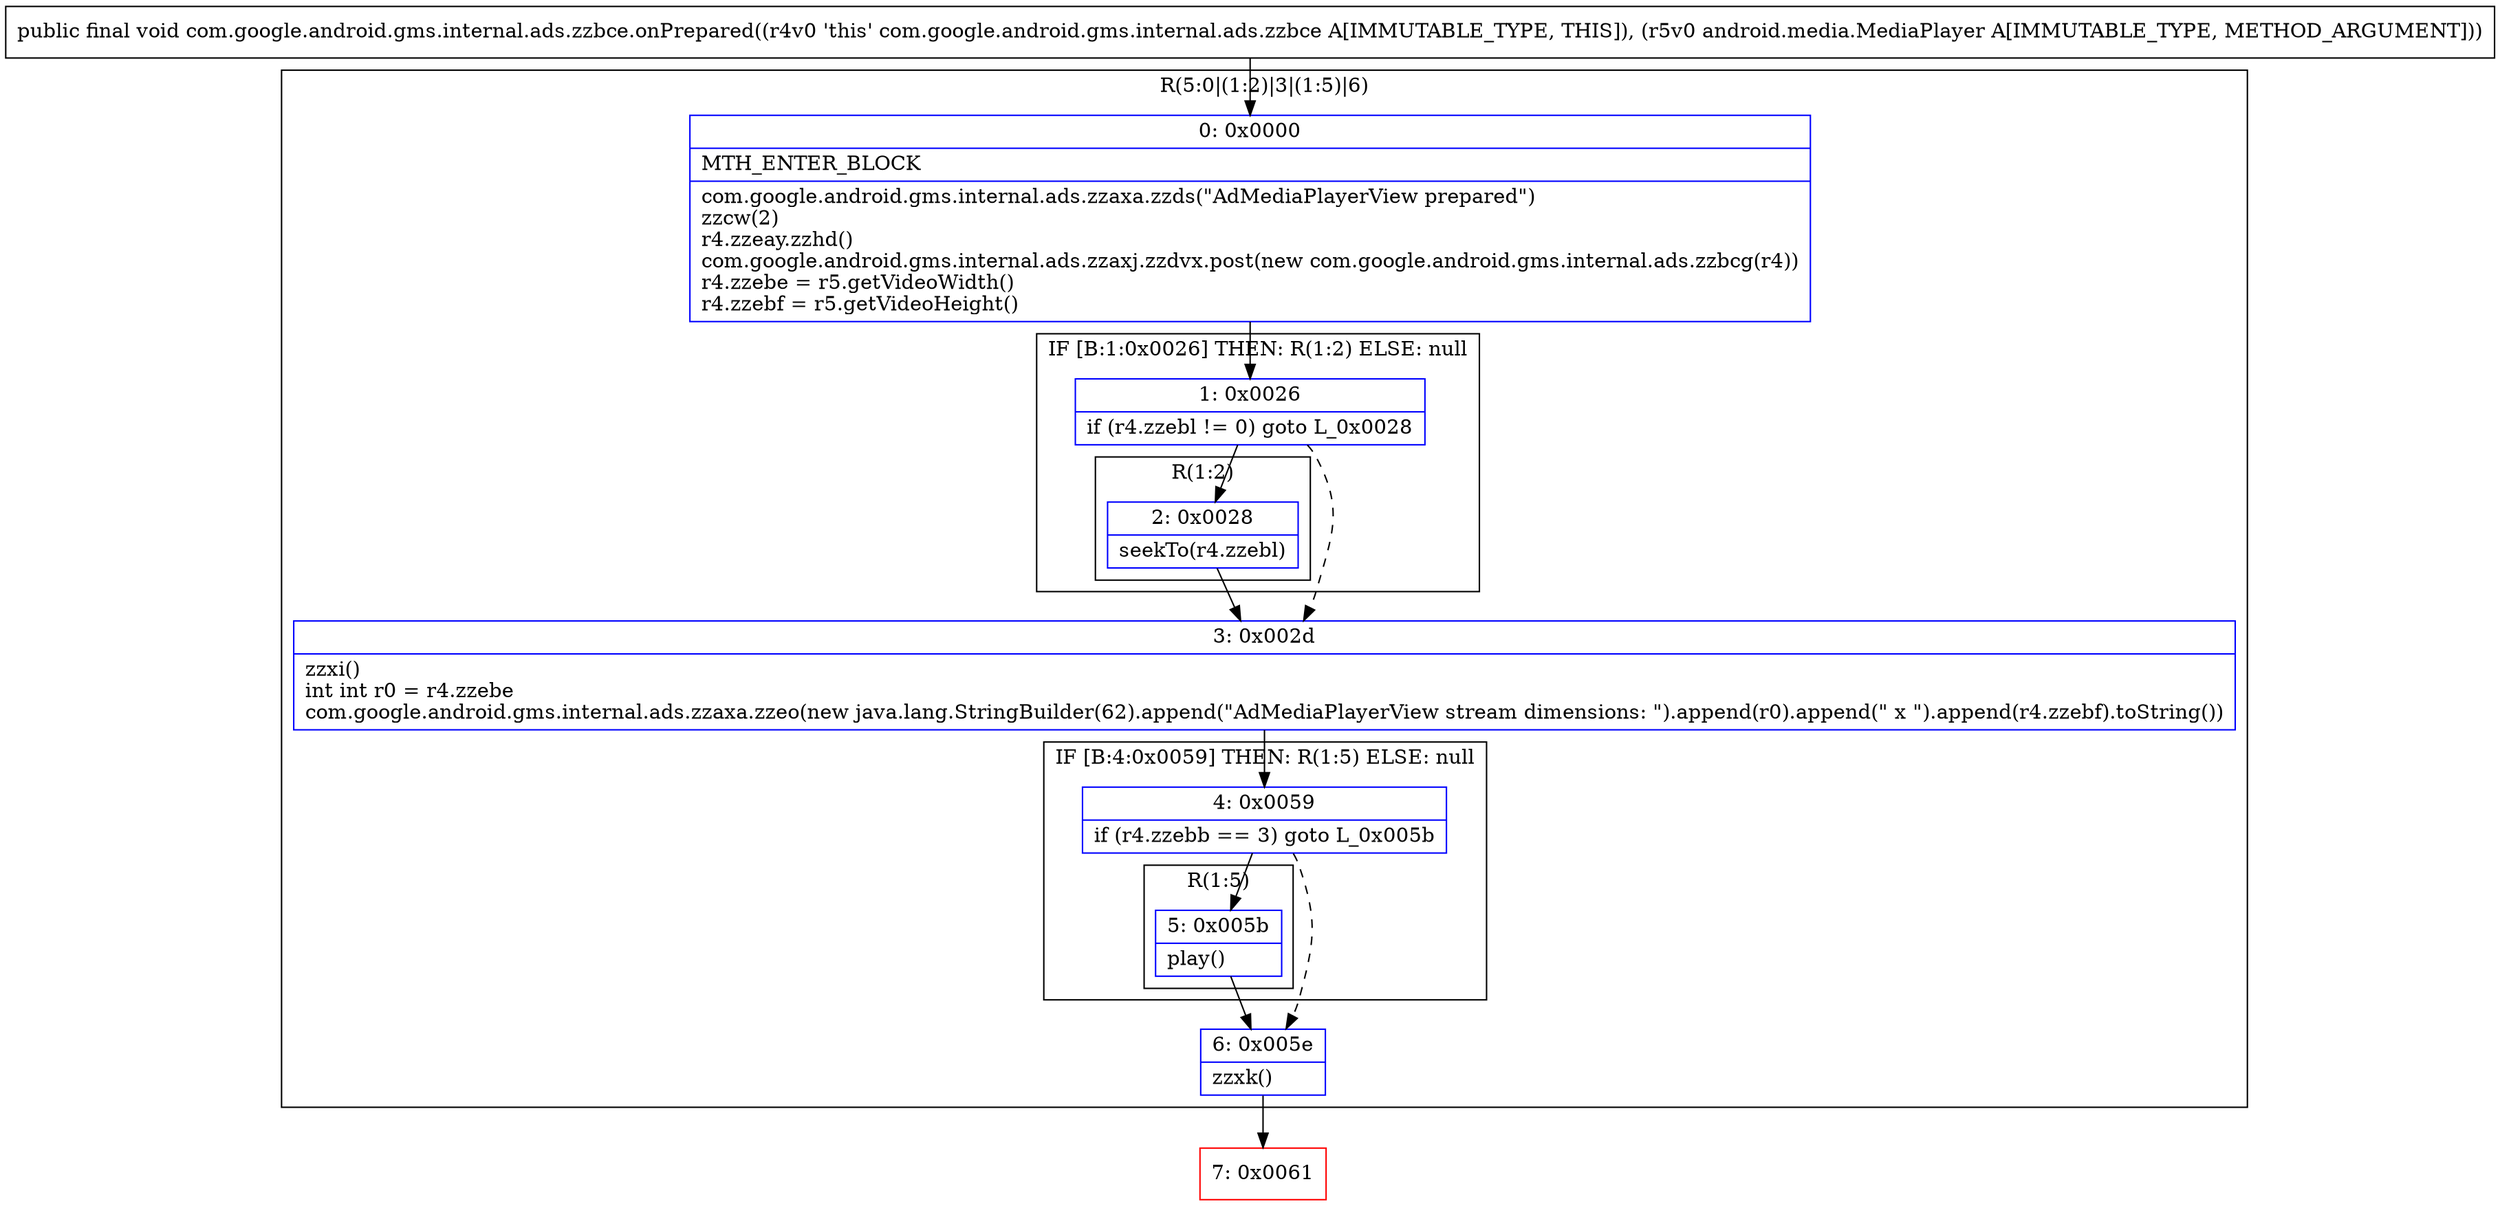 digraph "CFG forcom.google.android.gms.internal.ads.zzbce.onPrepared(Landroid\/media\/MediaPlayer;)V" {
subgraph cluster_Region_1838699399 {
label = "R(5:0|(1:2)|3|(1:5)|6)";
node [shape=record,color=blue];
Node_0 [shape=record,label="{0\:\ 0x0000|MTH_ENTER_BLOCK\l|com.google.android.gms.internal.ads.zzaxa.zzds(\"AdMediaPlayerView prepared\")\lzzcw(2)\lr4.zzeay.zzhd()\lcom.google.android.gms.internal.ads.zzaxj.zzdvx.post(new com.google.android.gms.internal.ads.zzbcg(r4))\lr4.zzebe = r5.getVideoWidth()\lr4.zzebf = r5.getVideoHeight()\l}"];
subgraph cluster_IfRegion_1376552996 {
label = "IF [B:1:0x0026] THEN: R(1:2) ELSE: null";
node [shape=record,color=blue];
Node_1 [shape=record,label="{1\:\ 0x0026|if (r4.zzebl != 0) goto L_0x0028\l}"];
subgraph cluster_Region_1869368891 {
label = "R(1:2)";
node [shape=record,color=blue];
Node_2 [shape=record,label="{2\:\ 0x0028|seekTo(r4.zzebl)\l}"];
}
}
Node_3 [shape=record,label="{3\:\ 0x002d|zzxi()\lint int r0 = r4.zzebe\lcom.google.android.gms.internal.ads.zzaxa.zzeo(new java.lang.StringBuilder(62).append(\"AdMediaPlayerView stream dimensions: \").append(r0).append(\" x \").append(r4.zzebf).toString())\l}"];
subgraph cluster_IfRegion_428452753 {
label = "IF [B:4:0x0059] THEN: R(1:5) ELSE: null";
node [shape=record,color=blue];
Node_4 [shape=record,label="{4\:\ 0x0059|if (r4.zzebb == 3) goto L_0x005b\l}"];
subgraph cluster_Region_1890480046 {
label = "R(1:5)";
node [shape=record,color=blue];
Node_5 [shape=record,label="{5\:\ 0x005b|play()\l}"];
}
}
Node_6 [shape=record,label="{6\:\ 0x005e|zzxk()\l}"];
}
Node_7 [shape=record,color=red,label="{7\:\ 0x0061}"];
MethodNode[shape=record,label="{public final void com.google.android.gms.internal.ads.zzbce.onPrepared((r4v0 'this' com.google.android.gms.internal.ads.zzbce A[IMMUTABLE_TYPE, THIS]), (r5v0 android.media.MediaPlayer A[IMMUTABLE_TYPE, METHOD_ARGUMENT])) }"];
MethodNode -> Node_0;
Node_0 -> Node_1;
Node_1 -> Node_2;
Node_1 -> Node_3[style=dashed];
Node_2 -> Node_3;
Node_3 -> Node_4;
Node_4 -> Node_5;
Node_4 -> Node_6[style=dashed];
Node_5 -> Node_6;
Node_6 -> Node_7;
}

